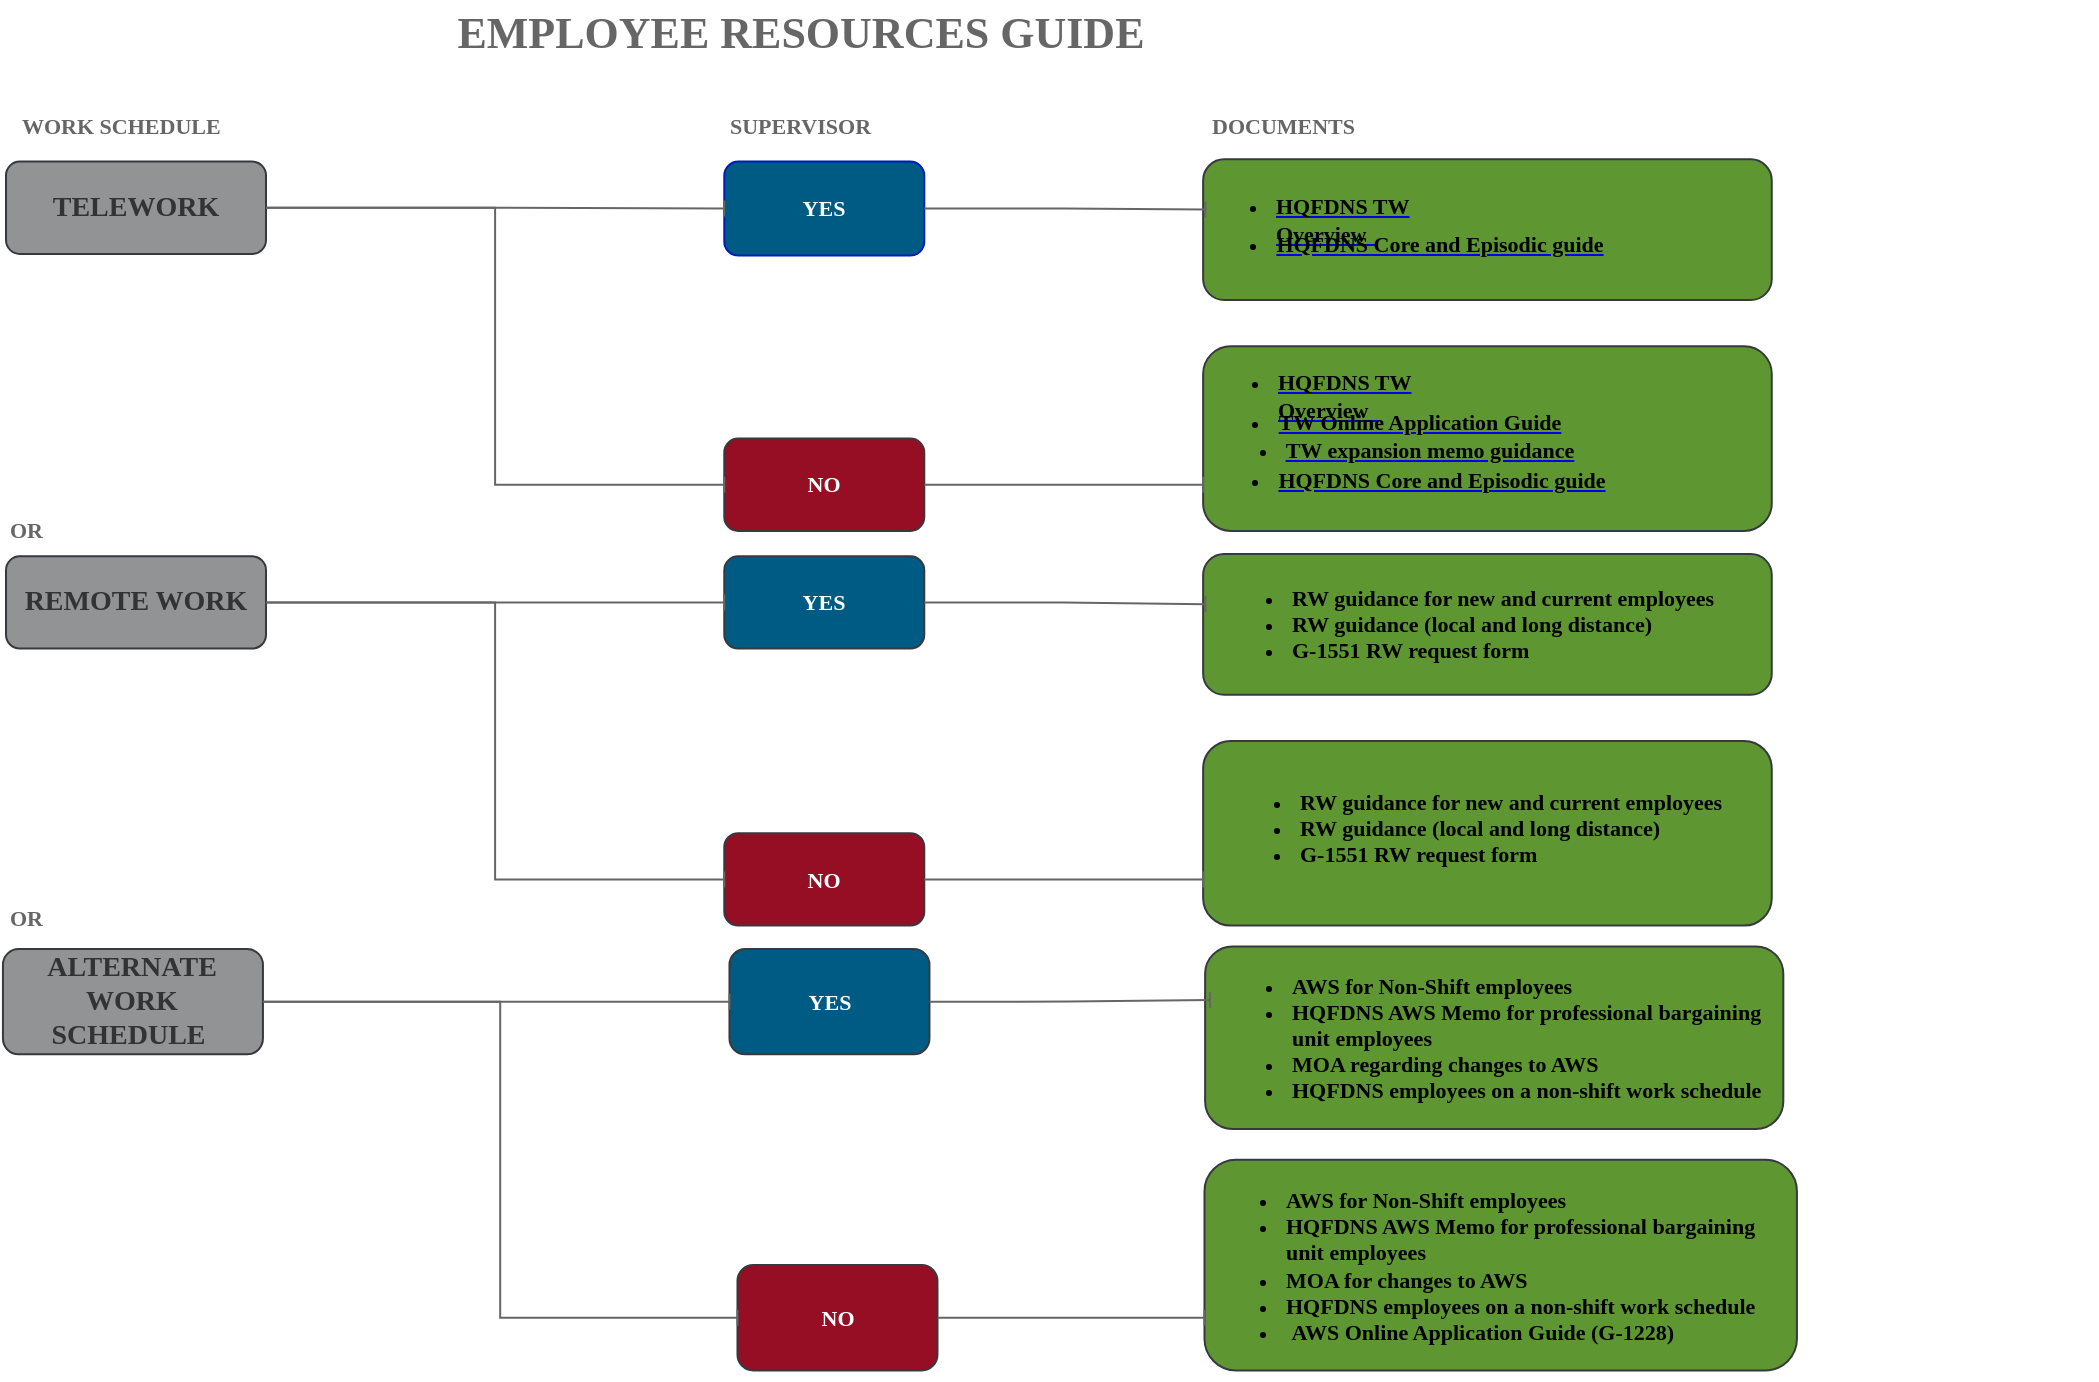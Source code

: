 <mxfile version="20.8.1" type="github">
  <diagram id="tNLMt90Evwb3OFQb0YTO" name="HQFDNS">
    <mxGraphModel dx="1366" dy="826" grid="1" gridSize="10" guides="1" tooltips="1" connect="1" arrows="1" fold="1" page="1" pageScale="1" pageWidth="1100" pageHeight="850" math="1" shadow="0">
      <root>
        <mxCell id="0" />
        <mxCell id="1" parent="0" />
        <mxCell id="hO-RIWSvQyp-7317ckD7-61" value="" style="group;fontFamily=Source Sans Pro;fontSource=https%3A%2F%2Ffonts.googleapis.com%2Fcss%3Ffamily%3DSource%2BSans%2BPro;fontColor=#FFFFFF;" parent="1" vertex="1" connectable="0">
          <mxGeometry x="28" y="50" width="1045" height="690" as="geometry" />
        </mxCell>
        <mxCell id="5MSNh-AeDjDI1JEi1hB_-4" value="&lt;b&gt;&lt;font data-font-src=&quot;https://fonts.googleapis.com/css?family=Source+Sans+Pro&quot; face=&quot;Source Sans Pro&quot; style=&quot;font-size: 11px;&quot; color=&quot;#666666&quot;&gt;WORK SCHEDULE&lt;/font&gt;&lt;/b&gt;" style="text;html=1;strokeColor=none;fillColor=none;align=left;verticalAlign=middle;whiteSpace=wrap;rounded=0;" parent="hO-RIWSvQyp-7317ckD7-61" vertex="1">
          <mxGeometry x="5.933" y="46.165" width="179.569" height="34.623" as="geometry" />
        </mxCell>
        <mxCell id="hO-RIWSvQyp-7317ckD7-9" value="&lt;b&gt;&lt;font data-font-src=&quot;https://fonts.googleapis.com/css?family=Source+Sans+Pro&quot; face=&quot;Source Sans Pro&quot; style=&quot;font-size: 11px;&quot; color=&quot;#666666&quot;&gt;SUPERVISOR&lt;/font&gt;&lt;/b&gt;" style="text;html=1;strokeColor=none;fillColor=none;align=left;verticalAlign=middle;whiteSpace=wrap;rounded=0;" parent="hO-RIWSvQyp-7317ckD7-61" vertex="1">
          <mxGeometry x="360.324" y="46.165" width="179.569" height="34.623" as="geometry" />
        </mxCell>
        <mxCell id="hO-RIWSvQyp-7317ckD7-10" value="&lt;font face=&quot;Source Sans Pro&quot; data-font-src=&quot;https://fonts.googleapis.com/css?family=Source+Sans+Pro&quot; size=&quot;1&quot; color=&quot;#666666&quot;&gt;&lt;b style=&quot;font-size: 22px;&quot;&gt;EMPLOYEE RESOURCES GUIDE&lt;/b&gt;&lt;/font&gt;" style="text;html=1;strokeColor=none;fillColor=none;align=center;verticalAlign=middle;whiteSpace=wrap;rounded=0;" parent="hO-RIWSvQyp-7317ckD7-61" vertex="1">
          <mxGeometry x="173.389" width="448.922" height="34.623" as="geometry" />
        </mxCell>
        <mxCell id="hO-RIWSvQyp-7317ckD7-15" value="&lt;b&gt;&lt;font data-font-src=&quot;https://fonts.googleapis.com/css?family=Source+Sans+Pro&quot; face=&quot;Source Sans Pro&quot; style=&quot;font-size: 11px;&quot; color=&quot;#666666&quot;&gt;DOCUMENTS&lt;/font&gt;&lt;/b&gt;" style="text;html=1;strokeColor=none;fillColor=none;align=left;verticalAlign=middle;whiteSpace=wrap;rounded=0;" parent="hO-RIWSvQyp-7317ckD7-61" vertex="1">
          <mxGeometry x="600.936" y="46.165" width="179.569" height="34.623" as="geometry" />
        </mxCell>
        <mxCell id="hO-RIWSvQyp-7317ckD7-35" value="" style="group" parent="hO-RIWSvQyp-7317ckD7-61" vertex="1" connectable="0">
          <mxGeometry y="79.634" width="1045" height="203.124" as="geometry" />
        </mxCell>
        <mxCell id="5MSNh-AeDjDI1JEi1hB_-1" value="&lt;b style=&quot;&quot;&gt;&lt;font color=&quot;#333333&quot; data-font-src=&quot;https://fonts.googleapis.com/css?family=Source+Sans+Pro&quot; face=&quot;Source Sans Pro&quot; style=&quot;font-size: 14px;&quot;&gt;TELEWORK&lt;/font&gt;&lt;/b&gt;" style="rounded=1;whiteSpace=wrap;html=1;fontSize=12;glass=0;strokeWidth=1;shadow=0;fillColor=#929395;strokeColor=#36393d;" parent="hO-RIWSvQyp-7317ckD7-35" vertex="1">
          <mxGeometry y="1.15" width="130" height="46.16" as="geometry" />
        </mxCell>
        <mxCell id="hO-RIWSvQyp-7317ckD7-7" value="&lt;b style=&quot;&quot;&gt;&lt;font data-font-src=&quot;https://fonts.googleapis.com/css?family=Source+Sans+Pro&quot; face=&quot;Source Sans Pro&quot; style=&quot;font-size: 11px;&quot;&gt;YES&lt;/font&gt;&lt;/b&gt;" style="rounded=1;whiteSpace=wrap;html=1;fontSize=12;glass=0;strokeWidth=1;shadow=0;fillColor=#005b84;strokeColor=#001DBC;fontColor=#ffffff;" parent="hO-RIWSvQyp-7317ckD7-35" vertex="1">
          <mxGeometry x="359.138" y="1.154" width="100" height="47" as="geometry" />
        </mxCell>
        <mxCell id="hO-RIWSvQyp-7317ckD7-14" style="edgeStyle=orthogonalEdgeStyle;rounded=0;orthogonalLoop=1;jettySize=auto;html=1;fontSize=11;fontColor=#666666;endArrow=baseDash;endFill=0;strokeColor=#666666;" parent="hO-RIWSvQyp-7317ckD7-35" source="5MSNh-AeDjDI1JEi1hB_-1" target="hO-RIWSvQyp-7317ckD7-7" edge="1">
          <mxGeometry relative="1" as="geometry" />
        </mxCell>
        <mxCell id="hO-RIWSvQyp-7317ckD7-8" value="&lt;b style=&quot;&quot;&gt;&lt;font color=&quot;#ffffff&quot; data-font-src=&quot;https://fonts.googleapis.com/css?family=Source+Sans+Pro&quot; face=&quot;Source Sans Pro&quot; style=&quot;font-size: 11px;&quot;&gt;NO&lt;/font&gt;&lt;/b&gt;" style="rounded=1;whiteSpace=wrap;html=1;fontSize=12;glass=0;strokeWidth=1;shadow=0;fillColor=#950e24;strokeColor=#36393d;" parent="hO-RIWSvQyp-7317ckD7-35" vertex="1">
          <mxGeometry x="359.138" y="139.648" width="100" height="46.165" as="geometry" />
        </mxCell>
        <mxCell id="hO-RIWSvQyp-7317ckD7-13" style="edgeStyle=orthogonalEdgeStyle;rounded=0;orthogonalLoop=1;jettySize=auto;html=1;entryX=0;entryY=0.5;entryDx=0;entryDy=0;fontSize=11;fontColor=#666666;endArrow=baseDash;endFill=0;strokeColor=#666666;" parent="hO-RIWSvQyp-7317ckD7-35" source="5MSNh-AeDjDI1JEi1hB_-1" target="hO-RIWSvQyp-7317ckD7-8" edge="1">
          <mxGeometry relative="1" as="geometry" />
        </mxCell>
        <mxCell id="hO-RIWSvQyp-7317ckD7-20" value="" style="rounded=1;whiteSpace=wrap;html=1;fontSize=12;glass=0;strokeWidth=1;shadow=0;fillColor=#5e9732;strokeColor=#36393d;align=left;" parent="hO-RIWSvQyp-7317ckD7-35" vertex="1">
          <mxGeometry x="598.563" width="284.317" height="70.401" as="geometry" />
        </mxCell>
        <mxCell id="hO-RIWSvQyp-7317ckD7-21" style="edgeStyle=orthogonalEdgeStyle;rounded=0;orthogonalLoop=1;jettySize=auto;html=1;entryX=0.004;entryY=0.357;entryDx=0;entryDy=0;entryPerimeter=0;fontSize=11;fontColor=#666666;endArrow=baseDash;endFill=0;strokeColor=#666666;" parent="hO-RIWSvQyp-7317ckD7-35" source="hO-RIWSvQyp-7317ckD7-7" target="hO-RIWSvQyp-7317ckD7-20" edge="1">
          <mxGeometry relative="1" as="geometry" />
        </mxCell>
        <mxCell id="hO-RIWSvQyp-7317ckD7-22" value="" style="rounded=1;whiteSpace=wrap;html=1;fontSize=12;glass=0;strokeWidth=1;shadow=0;fillColor=#5e9732;strokeColor=#36393d;align=left;" parent="hO-RIWSvQyp-7317ckD7-35" vertex="1">
          <mxGeometry x="598.563" y="93.483" width="284.317" height="92.329" as="geometry" />
        </mxCell>
        <mxCell id="hO-RIWSvQyp-7317ckD7-23" style="edgeStyle=orthogonalEdgeStyle;rounded=0;orthogonalLoop=1;jettySize=auto;html=1;entryX=0;entryY=0.75;entryDx=0;entryDy=0;fontSize=14;fontColor=#666666;endArrow=baseDash;endFill=0;strokeColor=#666666;" parent="hO-RIWSvQyp-7317ckD7-35" source="hO-RIWSvQyp-7317ckD7-8" target="hO-RIWSvQyp-7317ckD7-22" edge="1">
          <mxGeometry relative="1" as="geometry" />
        </mxCell>
        <mxCell id="hO-RIWSvQyp-7317ckD7-12" value="&lt;b&gt;&lt;font data-font-src=&quot;https://fonts.googleapis.com/css?family=Source+Sans+Pro&quot; face=&quot;Source Sans Pro&quot; style=&quot;font-size: 11px;&quot; color=&quot;#666666&quot;&gt;OR&lt;/font&gt;&lt;/b&gt;" style="text;html=1;strokeColor=none;fillColor=none;align=left;verticalAlign=middle;whiteSpace=wrap;rounded=0;" parent="hO-RIWSvQyp-7317ckD7-35" vertex="1">
          <mxGeometry y="168.501" width="179.569" height="34.623" as="geometry" />
        </mxCell>
        <mxCell id="d4ItzyQ0qfeF1X_CQVVO-14" value="" style="group" vertex="1" connectable="0" parent="hO-RIWSvQyp-7317ckD7-35">
          <mxGeometry x="582" y="98.646" width="221" height="82" as="geometry" />
        </mxCell>
        <UserObject label="&lt;ul style=&quot;border-color: var(--border-color); color: rgb(0, 0, 0); font-size: 11px; font-weight: 700; text-align: left;&quot;&gt;&lt;li style=&quot;border-color: var(--border-color);&quot;&gt;&lt;font style=&quot;border-color: var(--border-color);&quot; data-font-src=&quot;https://fonts.googleapis.com/css?family=Source+Sans+Pro&quot; face=&quot;Source Sans Pro&quot;&gt;HQFDNS TW Overview&amp;nbsp;&amp;nbsp;&lt;/font&gt;&lt;/li&gt;&lt;/ul&gt;" link="https://ecn.uscis.dhs.gov/team/fdns/Mission%20Support/WorkforceManagement/NewEmployeeResources/Telework_HQFDNS_06-16-2021.pdf" id="d4ItzyQ0qfeF1X_CQVVO-1">
          <mxCell style="text;html=1;strokeColor=none;fillColor=none;whiteSpace=wrap;align=center;verticalAlign=middle;fontColor=#0000EE;fontStyle=4;" vertex="1" parent="d4ItzyQ0qfeF1X_CQVVO-14">
            <mxGeometry x="13" width="160" height="40" as="geometry" />
          </mxCell>
        </UserObject>
        <UserObject label="&lt;ul style=&quot;border-color: var(--border-color); color: rgb(0, 0, 0); font-size: 11px; font-weight: 700; text-align: left;&quot;&gt;&lt;li style=&quot;border-color: var(--border-color);&quot;&gt;&lt;font style=&quot;border-color: var(--border-color);&quot; data-font-src=&quot;https://fonts.googleapis.com/css?family=Source+Sans+Pro&quot; face=&quot;Source Sans Pro&quot;&gt;TW Online Application Guide&lt;/font&gt;&lt;/li&gt;&lt;/ul&gt;" link="https://ecn.uscis.dhs.gov/team/fdns/Mission%20Support/WorkforceManagement/NewEmployeeResources/Telework_Online_Application_Guide_Employee.pdf" id="d4ItzyQ0qfeF1X_CQVVO-2">
          <mxCell style="text;html=1;strokeColor=none;fillColor=none;whiteSpace=wrap;align=center;verticalAlign=middle;fontColor=#0000EE;fontStyle=4;" vertex="1" parent="d4ItzyQ0qfeF1X_CQVVO-14">
            <mxGeometry y="13" width="210" height="40" as="geometry" />
          </mxCell>
        </UserObject>
        <UserObject label="&lt;ul style=&quot;border-color: var(--border-color); color: rgb(0, 0, 0); font-size: 11px; font-weight: 700; text-align: left;&quot;&gt;&lt;li style=&quot;border-color: var(--border-color);&quot;&gt;&lt;font style=&quot;border-color: var(--border-color);&quot; data-font-src=&quot;https://fonts.googleapis.com/css?family=Source+Sans+Pro&quot; face=&quot;Source Sans Pro&quot;&gt;TW expansion memo guidance&lt;/font&gt;&lt;/li&gt;&lt;/ul&gt;" link="https://ecn.uscis.dhs.gov/team/fdns/Mission%20Support/WorkforceManagement/NewEmployeeResources/HQFDNS_Expansion_of_Telework_for_Non-Supervisory_Staff.pdf" id="d4ItzyQ0qfeF1X_CQVVO-3">
          <mxCell style="text;html=1;strokeColor=none;fillColor=none;whiteSpace=wrap;align=center;verticalAlign=middle;fontColor=#0000EE;fontStyle=4;" vertex="1" parent="d4ItzyQ0qfeF1X_CQVVO-14">
            <mxGeometry x="5" y="27" width="210" height="40" as="geometry" />
          </mxCell>
        </UserObject>
        <UserObject label="&lt;ul style=&quot;border-color: var(--border-color); color: rgb(0, 0, 0); font-size: 11px; font-weight: 700; text-align: left;&quot;&gt;&lt;li style=&quot;border-color: var(--border-color);&quot;&gt;&lt;font style=&quot;border-color: var(--border-color);&quot; data-font-src=&quot;https://fonts.googleapis.com/css?family=Source+Sans+Pro&quot; face=&quot;Source Sans Pro&quot;&gt;HQFDNS Core and Episodic guide&lt;/font&gt;&lt;/li&gt;&lt;/ul&gt;" link="https://ecn.uscis.dhs.gov/team/fdns/Mission%20Support/WorkforceManagement/NewEmployeeResources/HQFDNS_Telework_Guidance.pdf" id="d4ItzyQ0qfeF1X_CQVVO-4">
          <mxCell style="text;html=1;strokeColor=none;fillColor=none;whiteSpace=wrap;align=center;verticalAlign=middle;fontColor=#0000EE;fontStyle=4;" vertex="1" parent="d4ItzyQ0qfeF1X_CQVVO-14">
            <mxGeometry x="11" y="42" width="210" height="40" as="geometry" />
          </mxCell>
        </UserObject>
        <mxCell id="hO-RIWSvQyp-7317ckD7-36" value="" style="group" parent="hO-RIWSvQyp-7317ckD7-61" vertex="1" connectable="0">
          <mxGeometry y="276.988" width="882.88" height="193.81" as="geometry" />
        </mxCell>
        <mxCell id="hO-RIWSvQyp-7317ckD7-37" value="&lt;b style=&quot;&quot;&gt;&lt;font color=&quot;#333333&quot; data-font-src=&quot;https://fonts.googleapis.com/css?family=Source+Sans+Pro&quot; face=&quot;Source Sans Pro&quot; style=&quot;font-size: 14px;&quot;&gt;REMOTE WORK&lt;/font&gt;&lt;/b&gt;" style="rounded=1;whiteSpace=wrap;html=1;fontSize=12;glass=0;strokeWidth=1;shadow=0;fillColor=#929395;strokeColor=#36393d;" parent="hO-RIWSvQyp-7317ckD7-36" vertex="1">
          <mxGeometry y="1.154" width="130" height="46.165" as="geometry" />
        </mxCell>
        <mxCell id="hO-RIWSvQyp-7317ckD7-38" value="&lt;b style=&quot;&quot;&gt;&lt;font color=&quot;#ffffff&quot; data-font-src=&quot;https://fonts.googleapis.com/css?family=Source+Sans+Pro&quot; face=&quot;Source Sans Pro&quot; style=&quot;font-size: 11px;&quot;&gt;YES&lt;/font&gt;&lt;/b&gt;" style="rounded=1;whiteSpace=wrap;html=1;fontSize=12;glass=0;strokeWidth=1;shadow=0;fillColor=#005b84;strokeColor=#36393d;" parent="hO-RIWSvQyp-7317ckD7-36" vertex="1">
          <mxGeometry x="359.138" y="1.154" width="100" height="46.165" as="geometry" />
        </mxCell>
        <mxCell id="hO-RIWSvQyp-7317ckD7-39" style="edgeStyle=orthogonalEdgeStyle;rounded=0;orthogonalLoop=1;jettySize=auto;html=1;fontSize=11;fontColor=#666666;endArrow=baseDash;endFill=0;strokeColor=#666666;" parent="hO-RIWSvQyp-7317ckD7-36" source="hO-RIWSvQyp-7317ckD7-37" target="hO-RIWSvQyp-7317ckD7-38" edge="1">
          <mxGeometry relative="1" as="geometry" />
        </mxCell>
        <mxCell id="hO-RIWSvQyp-7317ckD7-40" value="&lt;b style=&quot;&quot;&gt;&lt;font color=&quot;#ffffff&quot; data-font-src=&quot;https://fonts.googleapis.com/css?family=Source+Sans+Pro&quot; face=&quot;Source Sans Pro&quot; style=&quot;font-size: 11px;&quot;&gt;NO&lt;/font&gt;&lt;/b&gt;" style="rounded=1;whiteSpace=wrap;html=1;fontSize=12;glass=0;strokeWidth=1;shadow=0;fillColor=#950E24;strokeColor=#36393d;" parent="hO-RIWSvQyp-7317ckD7-36" vertex="1">
          <mxGeometry x="359.138" y="139.648" width="100" height="46.165" as="geometry" />
        </mxCell>
        <mxCell id="hO-RIWSvQyp-7317ckD7-41" style="edgeStyle=orthogonalEdgeStyle;rounded=0;orthogonalLoop=1;jettySize=auto;html=1;entryX=0;entryY=0.5;entryDx=0;entryDy=0;fontSize=11;fontColor=#666666;endArrow=baseDash;endFill=0;strokeColor=#666666;" parent="hO-RIWSvQyp-7317ckD7-36" source="hO-RIWSvQyp-7317ckD7-37" target="hO-RIWSvQyp-7317ckD7-40" edge="1">
          <mxGeometry relative="1" as="geometry" />
        </mxCell>
        <mxCell id="hO-RIWSvQyp-7317ckD7-42" value="" style="rounded=1;whiteSpace=wrap;html=1;fontSize=12;glass=0;strokeWidth=1;shadow=0;fillColor=#5E9732;strokeColor=#36393d;align=left;" parent="hO-RIWSvQyp-7317ckD7-36" vertex="1">
          <mxGeometry x="598.563" width="284.317" height="70.401" as="geometry" />
        </mxCell>
        <mxCell id="hO-RIWSvQyp-7317ckD7-43" style="edgeStyle=orthogonalEdgeStyle;rounded=0;orthogonalLoop=1;jettySize=auto;html=1;entryX=0.004;entryY=0.357;entryDx=0;entryDy=0;entryPerimeter=0;fontSize=11;fontColor=#666666;endArrow=baseDash;endFill=0;strokeColor=#666666;" parent="hO-RIWSvQyp-7317ckD7-36" source="hO-RIWSvQyp-7317ckD7-38" target="hO-RIWSvQyp-7317ckD7-42" edge="1">
          <mxGeometry relative="1" as="geometry" />
        </mxCell>
        <mxCell id="hO-RIWSvQyp-7317ckD7-44" value="" style="rounded=1;whiteSpace=wrap;html=1;fontSize=12;glass=0;strokeWidth=1;shadow=0;fillColor=#5E9732;strokeColor=#36393d;align=left;" parent="hO-RIWSvQyp-7317ckD7-36" vertex="1">
          <mxGeometry x="598.563" y="93.483" width="284.317" height="92.329" as="geometry" />
        </mxCell>
        <mxCell id="hO-RIWSvQyp-7317ckD7-45" style="edgeStyle=orthogonalEdgeStyle;rounded=0;orthogonalLoop=1;jettySize=auto;html=1;entryX=0;entryY=0.75;entryDx=0;entryDy=0;fontSize=14;fontColor=#666666;endArrow=baseDash;endFill=0;strokeColor=#666666;" parent="hO-RIWSvQyp-7317ckD7-36" source="hO-RIWSvQyp-7317ckD7-40" target="hO-RIWSvQyp-7317ckD7-44" edge="1">
          <mxGeometry relative="1" as="geometry" />
        </mxCell>
        <mxCell id="hO-RIWSvQyp-7317ckD7-46" value="&lt;ul&gt;&lt;li&gt;&lt;font data-font-src=&quot;https://fonts.googleapis.com/css?family=Source+Sans+Pro&quot; face=&quot;Source Sans Pro&quot;&gt;RW guidance for new and current employees&lt;/font&gt;&lt;/li&gt;&lt;li&gt;&lt;font data-font-src=&quot;https://fonts.googleapis.com/css?family=Source+Sans+Pro&quot; face=&quot;Source Sans Pro&quot;&gt;RW guidance (local and long distance)&lt;/font&gt;&lt;/li&gt;&lt;li&gt;&lt;font data-font-src=&quot;https://fonts.googleapis.com/css?family=Source+Sans+Pro&quot; face=&quot;Source Sans Pro&quot;&gt;G-1551 RW request form&amp;nbsp;&lt;/font&gt;&lt;/li&gt;&lt;/ul&gt;" style="text;html=1;strokeColor=none;fillColor=none;align=left;verticalAlign=middle;whiteSpace=wrap;rounded=0;fontSize=11;fontStyle=1;fontFamily=Helvetica;" parent="hO-RIWSvQyp-7317ckD7-36" vertex="1">
          <mxGeometry x="605.2" y="100.0" width="272.933" height="75.0" as="geometry" />
        </mxCell>
        <mxCell id="hO-RIWSvQyp-7317ckD7-47" value="&lt;ul&gt;&lt;li&gt;&lt;font data-font-src=&quot;https://fonts.googleapis.com/css?family=Source+Sans+Pro&quot; face=&quot;Source Sans Pro&quot;&gt;RW guidance for new and current employees&lt;/font&gt;&lt;/li&gt;&lt;li&gt;&lt;font data-font-src=&quot;https://fonts.googleapis.com/css?family=Source+Sans+Pro&quot; face=&quot;Source Sans Pro&quot;&gt;RW guidance (local and long distance)&lt;/font&gt;&lt;/li&gt;&lt;li&gt;&lt;font data-font-src=&quot;https://fonts.googleapis.com/css?family=Source+Sans+Pro&quot; face=&quot;Source Sans Pro&quot;&gt;G-1551 RW request form&lt;/font&gt;&lt;/li&gt;&lt;/ul&gt;" style="text;html=1;strokeColor=none;fillColor=none;align=left;verticalAlign=middle;whiteSpace=wrap;rounded=0;fontSize=11;fontStyle=1;fontFamily=Helvetica;" parent="hO-RIWSvQyp-7317ckD7-36" vertex="1">
          <mxGeometry x="600.66" width="269.34" height="70" as="geometry" />
        </mxCell>
        <mxCell id="hO-RIWSvQyp-7317ckD7-60" value="&lt;b&gt;&lt;font data-font-src=&quot;https://fonts.googleapis.com/css?family=Source+Sans+Pro&quot; face=&quot;Source Sans Pro&quot; style=&quot;font-size: 11px;&quot; color=&quot;#666666&quot;&gt;OR&lt;/font&gt;&lt;/b&gt;" style="text;html=1;strokeColor=none;fillColor=none;align=left;verticalAlign=middle;whiteSpace=wrap;rounded=0;" parent="hO-RIWSvQyp-7317ckD7-36" vertex="1">
          <mxGeometry y="170" width="80" height="23.81" as="geometry" />
        </mxCell>
        <mxCell id="hO-RIWSvQyp-7317ckD7-48" value="" style="group" parent="hO-RIWSvQyp-7317ckD7-61" vertex="1" connectable="0">
          <mxGeometry x="-1.53" y="473.19" width="890" height="216.81" as="geometry" />
        </mxCell>
        <mxCell id="hO-RIWSvQyp-7317ckD7-49" value="&lt;b style=&quot;&quot;&gt;&lt;font color=&quot;#333333&quot; data-font-src=&quot;https://fonts.googleapis.com/css?family=Source+Sans+Pro&quot; face=&quot;Source Sans Pro&quot; style=&quot;font-size: 14px;&quot;&gt;ALTERNATE WORK SCHEDULE&amp;nbsp;&lt;/font&gt;&lt;/b&gt;" style="rounded=1;whiteSpace=wrap;html=1;fontSize=12;glass=0;strokeWidth=1;shadow=0;fillColor=#929395;strokeColor=#36393d;" parent="hO-RIWSvQyp-7317ckD7-48" vertex="1">
          <mxGeometry y="1.317" width="130.0" height="52.679" as="geometry" />
        </mxCell>
        <mxCell id="hO-RIWSvQyp-7317ckD7-50" value="&lt;b style=&quot;&quot;&gt;&lt;font color=&quot;#ffffff&quot; data-font-src=&quot;https://fonts.googleapis.com/css?family=Source+Sans+Pro&quot; face=&quot;Source Sans Pro&quot; style=&quot;font-size: 11px;&quot;&gt;YES&lt;/font&gt;&lt;/b&gt;" style="rounded=1;whiteSpace=wrap;html=1;fontSize=12;glass=0;strokeWidth=1;shadow=0;fillColor=#005B84;strokeColor=#36393d;" parent="hO-RIWSvQyp-7317ckD7-48" vertex="1">
          <mxGeometry x="363.265" y="1.317" width="100.0" height="52.679" as="geometry" />
        </mxCell>
        <mxCell id="hO-RIWSvQyp-7317ckD7-51" style="edgeStyle=orthogonalEdgeStyle;rounded=0;orthogonalLoop=1;jettySize=auto;html=1;fontSize=11;fontColor=#666666;endArrow=baseDash;endFill=0;strokeColor=#666666;" parent="hO-RIWSvQyp-7317ckD7-48" source="hO-RIWSvQyp-7317ckD7-49" target="hO-RIWSvQyp-7317ckD7-50" edge="1">
          <mxGeometry relative="1" as="geometry" />
        </mxCell>
        <mxCell id="hO-RIWSvQyp-7317ckD7-52" value="&lt;b style=&quot;&quot;&gt;&lt;font color=&quot;#ffffff&quot; data-font-src=&quot;https://fonts.googleapis.com/css?family=Source+Sans+Pro&quot; face=&quot;Source Sans Pro&quot; style=&quot;font-size: 11px;&quot;&gt;NO&lt;/font&gt;&lt;/b&gt;" style="rounded=1;whiteSpace=wrap;html=1;fontSize=12;glass=0;strokeWidth=1;shadow=0;fillColor=#950E24;strokeColor=#36393d;" parent="hO-RIWSvQyp-7317ckD7-48" vertex="1">
          <mxGeometry x="367.265" y="159.353" width="100.0" height="52.679" as="geometry" />
        </mxCell>
        <mxCell id="hO-RIWSvQyp-7317ckD7-53" style="edgeStyle=orthogonalEdgeStyle;rounded=0;orthogonalLoop=1;jettySize=auto;html=1;entryX=0;entryY=0.5;entryDx=0;entryDy=0;fontSize=11;fontColor=#666666;endArrow=baseDash;endFill=0;strokeColor=#666666;" parent="hO-RIWSvQyp-7317ckD7-48" source="hO-RIWSvQyp-7317ckD7-49" target="hO-RIWSvQyp-7317ckD7-52" edge="1">
          <mxGeometry relative="1" as="geometry" />
        </mxCell>
        <mxCell id="hO-RIWSvQyp-7317ckD7-54" value="" style="rounded=1;whiteSpace=wrap;html=1;fontSize=12;glass=0;strokeWidth=1;shadow=0;fillColor=#5E9732;strokeColor=#36393d;align=left;" parent="hO-RIWSvQyp-7317ckD7-48" vertex="1">
          <mxGeometry x="601.09" width="289.102" height="91.288" as="geometry" />
        </mxCell>
        <mxCell id="hO-RIWSvQyp-7317ckD7-56" value="" style="rounded=1;whiteSpace=wrap;html=1;fontSize=12;glass=0;strokeWidth=1;shadow=0;fillColor=#5E9732;strokeColor=#36393d;align=left;" parent="hO-RIWSvQyp-7317ckD7-48" vertex="1">
          <mxGeometry x="600.77" y="106.67" width="296.23" height="105.36" as="geometry" />
        </mxCell>
        <mxCell id="hO-RIWSvQyp-7317ckD7-57" style="edgeStyle=orthogonalEdgeStyle;rounded=0;orthogonalLoop=1;jettySize=auto;html=1;entryX=0;entryY=0.75;entryDx=0;entryDy=0;fontSize=14;fontColor=#666666;endArrow=baseDash;endFill=0;strokeColor=#666666;" parent="hO-RIWSvQyp-7317ckD7-48" source="hO-RIWSvQyp-7317ckD7-52" target="hO-RIWSvQyp-7317ckD7-56" edge="1">
          <mxGeometry relative="1" as="geometry" />
        </mxCell>
        <mxCell id="hO-RIWSvQyp-7317ckD7-58" value="&lt;ul&gt;&lt;li&gt;&lt;font data-font-src=&quot;https://fonts.googleapis.com/css?family=Source+Sans+Pro&quot; face=&quot;Source Sans Pro&quot;&gt;AWS for Non-Shift employees&lt;/font&gt;&lt;/li&gt;&lt;li&gt;&lt;font data-font-src=&quot;https://fonts.googleapis.com/css?family=Source+Sans+Pro&quot; face=&quot;Source Sans Pro&quot;&gt;HQFDNS AWS Memo for professional bargaining unit employees&amp;nbsp;&lt;/font&gt;&lt;/li&gt;&lt;li&gt;&lt;font data-font-src=&quot;https://fonts.googleapis.com/css?family=Source+Sans+Pro&quot; face=&quot;Source Sans Pro&quot;&gt;MOA for changes to AWS&lt;/font&gt;&lt;/li&gt;&lt;li&gt;&lt;font data-font-src=&quot;https://fonts.googleapis.com/css?family=Source+Sans+Pro&quot; face=&quot;Source Sans Pro&quot;&gt;HQFDNS employees on a non-shift work schedule&lt;/font&gt;&lt;/li&gt;&lt;li&gt;&lt;font data-font-src=&quot;https://fonts.googleapis.com/css?family=Source+Sans+Pro&quot; face=&quot;Source Sans Pro&quot;&gt;&amp;nbsp;AWS Online Application Guide (G-1228)&amp;nbsp;&lt;/font&gt;&lt;/li&gt;&lt;/ul&gt;" style="text;html=1;strokeColor=none;fillColor=none;align=left;verticalAlign=middle;whiteSpace=wrap;rounded=0;fontSize=11;fontStyle=1;fontFamily=Helvetica;" parent="hO-RIWSvQyp-7317ckD7-48" vertex="1">
          <mxGeometry x="600" y="110" width="280" height="100" as="geometry" />
        </mxCell>
        <mxCell id="hO-RIWSvQyp-7317ckD7-59" value="&lt;ul&gt;&lt;li&gt;&lt;font data-font-src=&quot;https://fonts.googleapis.com/css?family=Source+Sans+Pro&quot; face=&quot;Source Sans Pro&quot;&gt;AWS for Non-Shift employees&lt;/font&gt;&lt;/li&gt;&lt;li&gt;&lt;font data-font-src=&quot;https://fonts.googleapis.com/css?family=Source+Sans+Pro&quot; face=&quot;Source Sans Pro&quot;&gt;HQFDNS AWS Memo for professional bargaining unit employees&lt;/font&gt;&lt;/li&gt;&lt;li&gt;&lt;font data-font-src=&quot;https://fonts.googleapis.com/css?family=Source+Sans+Pro&quot; face=&quot;Source Sans Pro&quot;&gt;MOA regarding changes to AWS&lt;/font&gt;&lt;/li&gt;&lt;li&gt;&lt;font data-font-src=&quot;https://fonts.googleapis.com/css?family=Source+Sans+Pro&quot; face=&quot;Source Sans Pro&quot;&gt;HQFDNS employees on a non-shift work schedule&lt;/font&gt;&lt;/li&gt;&lt;/ul&gt;" style="text;html=1;strokeColor=none;fillColor=none;align=left;verticalAlign=middle;whiteSpace=wrap;rounded=0;fontSize=11;fontStyle=1;fontFamily=Helvetica;" parent="hO-RIWSvQyp-7317ckD7-48" vertex="1">
          <mxGeometry x="602.039" width="277.403" height="91.288" as="geometry" />
        </mxCell>
        <mxCell id="LasIUC3LL_AKMvU_pXDK-22" style="edgeStyle=orthogonalEdgeStyle;rounded=0;orthogonalLoop=1;jettySize=auto;html=1;fontSize=14;fontColor=#666666;endArrow=baseDash;endFill=0;strokeColor=#666666;exitX=1;exitY=0.5;exitDx=0;exitDy=0;" parent="hO-RIWSvQyp-7317ckD7-48" source="hO-RIWSvQyp-7317ckD7-50" edge="1">
          <mxGeometry relative="1" as="geometry">
            <mxPoint x="485.589" y="27.104" as="sourcePoint" />
            <mxPoint x="603.53" y="26.81" as="targetPoint" />
            <Array as="points" />
          </mxGeometry>
        </mxCell>
        <mxCell id="d4ItzyQ0qfeF1X_CQVVO-11" value="" style="group" vertex="1" connectable="0" parent="1">
          <mxGeometry x="620" y="140" width="210" height="50" as="geometry" />
        </mxCell>
        <UserObject label="&lt;ul style=&quot;border-color: var(--border-color); color: rgb(0, 0, 0); font-size: 11px; font-weight: 700; text-align: left;&quot;&gt;&lt;li style=&quot;border-color: var(--border-color);&quot;&gt;&lt;font style=&quot;border-color: var(--border-color);&quot; data-font-src=&quot;https://fonts.googleapis.com/css?family=Source+Sans+Pro&quot; face=&quot;Source Sans Pro&quot;&gt;HQFDNS TW Overview&amp;nbsp;&amp;nbsp;&lt;/font&gt;&lt;/li&gt;&lt;/ul&gt;" link="https://ecn.uscis.dhs.gov/team/fdns/Mission%20Support/WorkforceManagement/NewEmployeeResources/Telework_HQFDNS_06-16-2021.pdf" id="d4ItzyQ0qfeF1X_CQVVO-7">
          <mxCell style="text;html=1;strokeColor=none;fillColor=none;whiteSpace=wrap;align=center;verticalAlign=middle;fontColor=#0000EE;fontStyle=4;" vertex="1" parent="d4ItzyQ0qfeF1X_CQVVO-11">
            <mxGeometry x="2" width="160" height="40" as="geometry" />
          </mxCell>
        </UserObject>
        <UserObject label="&lt;ul style=&quot;border-color: var(--border-color); color: rgb(0, 0, 0); font-size: 11px; font-weight: 700; text-align: left;&quot;&gt;&lt;li style=&quot;border-color: var(--border-color);&quot;&gt;&lt;font style=&quot;border-color: var(--border-color);&quot; data-font-src=&quot;https://fonts.googleapis.com/css?family=Source+Sans+Pro&quot; face=&quot;Source Sans Pro&quot;&gt;HQFDNS Core and Episodic guide&lt;/font&gt;&lt;/li&gt;&lt;/ul&gt;" link="https://ecn.uscis.dhs.gov/team/fdns/Mission%20Support/WorkforceManagement/NewEmployeeResources/HQFDNS_Telework_Guidance.pdf" id="d4ItzyQ0qfeF1X_CQVVO-10">
          <mxCell style="text;html=1;strokeColor=none;fillColor=none;whiteSpace=wrap;align=center;verticalAlign=middle;fontColor=#0000EE;fontStyle=4;" vertex="1" parent="d4ItzyQ0qfeF1X_CQVVO-11">
            <mxGeometry y="13" width="210" height="37" as="geometry" />
          </mxCell>
        </UserObject>
      </root>
    </mxGraphModel>
  </diagram>
</mxfile>
